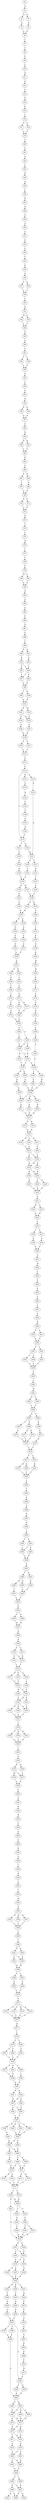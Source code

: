 strict digraph  {
	S0 -> S1 [ label = A ];
	S1 -> S2 [ label = Q ];
	S1 -> S3 [ label = E ];
	S2 -> S4 [ label = Q ];
	S3 -> S5 [ label = K ];
	S4 -> S6 [ label = G ];
	S5 -> S6 [ label = G ];
	S6 -> S7 [ label = I ];
	S7 -> S8 [ label = V ];
	S8 -> S9 [ label = F ];
	S9 -> S10 [ label = L ];
	S10 -> S11 [ label = D ];
	S11 -> S12 [ label = E ];
	S12 -> S13 [ label = V ];
	S13 -> S14 [ label = D ];
	S14 -> S15 [ label = K ];
	S15 -> S16 [ label = I ];
	S16 -> S17 [ label = G ];
	S16 -> S18 [ label = S ];
	S17 -> S19 [ label = S ];
	S18 -> S19 [ label = S ];
	S19 -> S20 [ label = V ];
	S20 -> S21 [ label = P ];
	S21 -> S22 [ label = G ];
	S22 -> S23 [ label = I ];
	S23 -> S24 [ label = H ];
	S24 -> S25 [ label = Q ];
	S25 -> S26 [ label = L ];
	S26 -> S27 [ label = R ];
	S27 -> S28 [ label = D ];
	S28 -> S29 [ label = V ];
	S29 -> S30 [ label = G ];
	S30 -> S31 [ label = G ];
	S31 -> S32 [ label = E ];
	S32 -> S33 [ label = G ];
	S33 -> S34 [ label = V ];
	S34 -> S35 [ label = Q ];
	S35 -> S36 [ label = Q ];
	S36 -> S37 [ label = A ];
	S36 -> S38 [ label = G ];
	S37 -> S39 [ label = L ];
	S38 -> S39 [ label = L ];
	S39 -> S40 [ label = L ];
	S40 -> S41 [ label = K ];
	S41 -> S42 [ label = M ];
	S41 -> S43 [ label = L ];
	S42 -> S44 [ label = L ];
	S43 -> S44 [ label = L ];
	S44 -> S45 [ label = E ];
	S45 -> S46 [ label = G ];
	S46 -> S47 [ label = T ];
	S47 -> S48 [ label = V ];
	S47 -> S49 [ label = I ];
	S48 -> S50 [ label = V ];
	S49 -> S50 [ label = V ];
	S50 -> S51 [ label = N ];
	S51 -> S52 [ label = V ];
	S52 -> S53 [ label = P ];
	S53 -> S54 [ label = E ];
	S54 -> S55 [ label = K ];
	S54 -> S56 [ label = R ];
	S55 -> S57 [ label = N ];
	S56 -> S57 [ label = N ];
	S57 -> S58 [ label = S ];
	S58 -> S59 [ label = R ];
	S59 -> S60 [ label = R ];
	S59 -> S61 [ label = K ];
	S60 -> S62 [ label = L ];
	S61 -> S62 [ label = L ];
	S62 -> S63 [ label = R ];
	S63 -> S64 [ label = G ];
	S64 -> S65 [ label = E ];
	S64 -> S66 [ label = D ];
	S65 -> S67 [ label = T ];
	S66 -> S68 [ label = S ];
	S67 -> S69 [ label = V ];
	S68 -> S69 [ label = V ];
	S69 -> S70 [ label = Q ];
	S69 -> S71 [ label = V ];
	S70 -> S72 [ label = V ];
	S71 -> S72 [ label = V ];
	S72 -> S73 [ label = D ];
	S73 -> S74 [ label = T ];
	S74 -> S75 [ label = T ];
	S75 -> S76 [ label = N ];
	S76 -> S77 [ label = I ];
	S77 -> S78 [ label = L ];
	S78 -> S79 [ label = F ];
	S79 -> S80 [ label = M ];
	S79 -> S81 [ label = V ];
	S80 -> S82 [ label = A ];
	S81 -> S82 [ label = A ];
	S82 -> S83 [ label = S ];
	S83 -> S84 [ label = G ];
	S84 -> S85 [ label = A ];
	S85 -> S86 [ label = F ];
	S86 -> S87 [ label = N ];
	S87 -> S88 [ label = G ];
	S88 -> S89 [ label = L ];
	S89 -> S90 [ label = E ];
	S89 -> S91 [ label = D ];
	S90 -> S92 [ label = K ];
	S91 -> S93 [ label = R ];
	S92 -> S94 [ label = I ];
	S92 -> S95 [ label = F ];
	S93 -> S94 [ label = I ];
	S94 -> S96 [ label = V ];
	S94 -> S97 [ label = I ];
	S95 -> S97 [ label = I ];
	S96 -> S98 [ label = S ];
	S97 -> S98 [ label = S ];
	S98 -> S99 [ label = L ];
	S98 -> S100 [ label = R ];
	S99 -> S101 [ label = R ];
	S100 -> S101 [ label = R ];
	S101 -> S102 [ label = K ];
	S101 -> S103 [ label = M ];
	S102 -> S104 [ label = D ];
	S102 -> S105 [ label = N ];
	S103 -> S105 [ label = N ];
	S104 -> S106 [ label = Q ];
	S105 -> S107 [ label = E ];
	S106 -> S108 [ label = K ];
	S107 -> S108 [ label = K ];
	S108 -> S109 [ label = S ];
	S108 -> S111 [ label = Y ];
	S109 -> S112 [ label = L ];
	S111 -> S112 [ label = L ];
	S112 -> S113 [ label = G ];
	S113 -> S114 [ label = F ];
	S114 -> S115 [ label = N ];
	S114 -> S116 [ label = S ];
	S114 -> S117 [ label = G ];
	S115 -> S118 [ label = L ];
	S116 -> S119 [ label = Q ];
	S117 -> S120 [ label = V ];
	S117 -> S121 [ label = T ];
	S118 -> S122 [ label = R ];
	S119 -> S123 [ label = H ];
	S120 -> S123 [ label = H ];
	S121 -> S124 [ label = P ];
	S122 -> S125 [ label = S ];
	S123 -> S126 [ label = A ];
	S123 -> S127 [ label = T ];
	S124 -> S128 [ label = S ];
	S125 -> S129 [ label = G ];
	S126 -> S130 [ label = T ];
	S127 -> S131 [ label = Q ];
	S128 -> S132 [ label = N ];
	S129 -> S133 [ label = D ];
	S130 -> S134 [ label = L ];
	S131 -> S135 [ label = T ];
	S132 -> S134 [ label = L ];
	S133 -> S136 [ label = D ];
	S134 -> S137 [ label = M ];
	S134 -> S138 [ label = G ];
	S135 -> S139 [ label = S ];
	S136 -> S117 [ label = G ];
	S137 -> S140 [ label = S ];
	S138 -> S141 [ label = K ];
	S139 -> S140 [ label = S ];
	S140 -> S142 [ label = P ];
	S140 -> S143 [ label = R ];
	S141 -> S144 [ label = G ];
	S142 -> S145 [ label = R ];
	S143 -> S146 [ label = P ];
	S144 -> S145 [ label = R ];
	S145 -> S147 [ label = P ];
	S145 -> S148 [ label = R ];
	S146 -> S149 [ label = K ];
	S147 -> S150 [ label = P ];
	S148 -> S151 [ label = A ];
	S149 -> S152 [ label = V ];
	S150 -> S153 [ label = P ];
	S151 -> S154 [ label = A ];
	S152 -> S155 [ label = K ];
	S153 -> S156 [ label = S ];
	S154 -> S157 [ label = A ];
	S155 -> S158 [ label = Q ];
	S156 -> S159 [ label = A ];
	S157 -> S159 [ label = A ];
	S158 -> S160 [ label = Q ];
	S159 -> S161 [ label = A ];
	S160 -> S162 [ label = M ];
	S161 -> S163 [ label = S ];
	S161 -> S164 [ label = D ];
	S162 -> S165 [ label = M ];
	S163 -> S166 [ label = A ];
	S164 -> S167 [ label = L ];
	S165 -> S168 [ label = G ];
	S166 -> S169 [ label = V ];
	S167 -> S170 [ label = A ];
	S168 -> S171 [ label = F ];
	S169 -> S172 [ label = L ];
	S170 -> S173 [ label = N ];
	S171 -> S174 [ label = E ];
	S172 -> S175 [ label = L ];
	S173 -> S176 [ label = S ];
	S173 -> S177 [ label = R ];
	S174 -> S178 [ label = Q ];
	S175 -> S179 [ label = G ];
	S176 -> S180 [ label = S ];
	S177 -> S180 [ label = S ];
	S178 -> S181 [ label = N ];
	S179 -> S182 [ label = G ];
	S180 -> S182 [ label = G ];
	S181 -> S183 [ label = P ];
	S182 -> S184 [ label = V ];
	S182 -> S185 [ label = E ];
	S183 -> S186 [ label = L ];
	S184 -> S187 [ label = A ];
	S185 -> S188 [ label = T ];
	S185 -> S189 [ label = S ];
	S186 -> S190 [ label = K ];
	S187 -> S189 [ label = S ];
	S188 -> S191 [ label = D ];
	S189 -> S191 [ label = D ];
	S189 -> S192 [ label = N ];
	S190 -> S193 [ label = S ];
	S191 -> S194 [ label = A ];
	S191 -> S195 [ label = T ];
	S192 -> S195 [ label = T ];
	S193 -> S194 [ label = A ];
	S194 -> S196 [ label = L ];
	S194 -> S197 [ label = I ];
	S195 -> S198 [ label = V ];
	S195 -> S199 [ label = H ];
	S196 -> S200 [ label = W ];
	S197 -> S201 [ label = E ];
	S198 -> S202 [ label = A ];
	S199 -> S203 [ label = Q ];
	S200 -> S204 [ label = E ];
	S201 -> S204 [ label = E ];
	S202 -> S204 [ label = E ];
	S203 -> S205 [ label = D ];
	S204 -> S206 [ label = Q ];
	S204 -> S207 [ label = N ];
	S204 -> S208 [ label = I ];
	S205 -> S208 [ label = I ];
	S206 -> S209 [ label = H ];
	S207 -> S210 [ label = K ];
	S208 -> S211 [ label = E ];
	S209 -> S212 [ label = E ];
	S210 -> S212 [ label = E ];
	S211 -> S212 [ label = E ];
	S212 -> S213 [ label = R ];
	S212 -> S214 [ label = K ];
	S213 -> S215 [ label = D ];
	S214 -> S215 [ label = D ];
	S215 -> S216 [ label = L ];
	S215 -> S217 [ label = E ];
	S215 -> S218 [ label = R ];
	S216 -> S219 [ label = L ];
	S217 -> S220 [ label = F ];
	S218 -> S219 [ label = L ];
	S219 -> S221 [ label = V ];
	S219 -> S222 [ label = L ];
	S220 -> S222 [ label = L ];
	S221 -> S223 [ label = R ];
	S222 -> S224 [ label = K ];
	S222 -> S223 [ label = R ];
	S223 -> S225 [ label = Q ];
	S223 -> S226 [ label = H ];
	S224 -> S226 [ label = H ];
	S225 -> S227 [ label = A ];
	S226 -> S228 [ label = T ];
	S226 -> S229 [ label = V ];
	S227 -> S230 [ label = E ];
	S228 -> S230 [ label = E ];
	S229 -> S230 [ label = E ];
	S230 -> S231 [ label = A ];
	S231 -> S232 [ label = R ];
	S231 -> S233 [ label = S ];
	S232 -> S234 [ label = D ];
	S233 -> S234 [ label = D ];
	S234 -> S235 [ label = L ];
	S235 -> S236 [ label = I ];
	S235 -> S237 [ label = V ];
	S236 -> S238 [ label = E ];
	S237 -> S239 [ label = G ];
	S238 -> S240 [ label = F ];
	S239 -> S240 [ label = F ];
	S240 -> S241 [ label = G ];
	S241 -> S242 [ label = M ];
	S242 -> S243 [ label = I ];
	S243 -> S244 [ label = P ];
	S244 -> S245 [ label = E ];
	S245 -> S246 [ label = F ];
	S246 -> S247 [ label = V ];
	S247 -> S248 [ label = G ];
	S248 -> S249 [ label = R ];
	S249 -> S250 [ label = F ];
	S249 -> S251 [ label = L ];
	S250 -> S252 [ label = P ];
	S251 -> S252 [ label = P ];
	S252 -> S253 [ label = V ];
	S252 -> S254 [ label = I ];
	S253 -> S255 [ label = L ];
	S253 -> S256 [ label = V ];
	S254 -> S257 [ label = T ];
	S255 -> S258 [ label = V ];
	S256 -> S258 [ label = V ];
	S257 -> S258 [ label = V ];
	S258 -> S259 [ label = P ];
	S259 -> S260 [ label = L ];
	S260 -> S261 [ label = H ];
	S261 -> S262 [ label = G ];
	S261 -> S263 [ label = S ];
	S262 -> S264 [ label = L ];
	S263 -> S264 [ label = L ];
	S264 -> S265 [ label = D ];
	S264 -> S266 [ label = S ];
	S265 -> S267 [ label = T ];
	S265 -> S268 [ label = E ];
	S266 -> S269 [ label = N ];
	S267 -> S270 [ label = A ];
	S268 -> S271 [ label = D ];
	S268 -> S272 [ label = K ];
	S269 -> S273 [ label = E ];
	S270 -> S274 [ label = T ];
	S271 -> S274 [ label = T ];
	S272 -> S274 [ label = T ];
	S273 -> S275 [ label = H ];
	S274 -> S276 [ label = L ];
	S275 -> S276 [ label = L ];
	S276 -> S277 [ label = V ];
	S276 -> S278 [ label = T ];
	S277 -> S279 [ label = R ];
	S277 -> S280 [ label = Q ];
	S278 -> S281 [ label = K ];
	S279 -> S282 [ label = I ];
	S280 -> S282 [ label = I ];
	S281 -> S282 [ label = I ];
	S282 -> S283 [ label = L ];
	S283 -> S284 [ label = T ];
	S284 -> S285 [ label = E ];
	S285 -> S286 [ label = P ];
	S286 -> S287 [ label = R ];
	S287 -> S288 [ label = N ];
	S288 -> S289 [ label = A ];
	S289 -> S290 [ label = L ];
	S289 -> S291 [ label = V ];
	S290 -> S292 [ label = I ];
	S291 -> S293 [ label = V ];
	S291 -> S292 [ label = I ];
	S292 -> S294 [ label = P ];
	S293 -> S294 [ label = P ];
	S294 -> S295 [ label = Q ];
	S295 -> S296 [ label = Y ];
	S295 -> S297 [ label = F ];
	S296 -> S298 [ label = R ];
	S296 -> S299 [ label = Q ];
	S297 -> S300 [ label = E ];
	S298 -> S301 [ label = T ];
	S299 -> S302 [ label = A ];
	S300 -> S302 [ label = A ];
	S301 -> S303 [ label = L ];
	S302 -> S303 [ label = L ];
	S303 -> S304 [ label = F ];
	S304 -> S305 [ label = S ];
	S304 -> S306 [ label = N ];
	S305 -> S307 [ label = M ];
	S306 -> S307 [ label = M ];
	S307 -> S308 [ label = D ];
	S308 -> S309 [ label = K ];
	S309 -> S310 [ label = C ];
	S309 -> S311 [ label = S ];
	S310 -> S312 [ label = D ];
	S310 -> S313 [ label = E ];
	S311 -> S312 [ label = D ];
	S312 -> S314 [ label = L ];
	S313 -> S314 [ label = L ];
	S314 -> S315 [ label = F ];
	S314 -> S316 [ label = A ];
	S314 -> S317 [ label = N ];
	S315 -> S318 [ label = V ];
	S316 -> S319 [ label = I ];
	S317 -> S318 [ label = V ];
	S318 -> S320 [ label = N ];
	S318 -> S321 [ label = T ];
	S319 -> S321 [ label = T ];
	S320 -> S322 [ label = E ];
	S321 -> S323 [ label = P ];
	S321 -> S322 [ label = E ];
	S322 -> S324 [ label = E ];
	S322 -> S325 [ label = A ];
	S322 -> S326 [ label = D ];
	S323 -> S325 [ label = A ];
	S324 -> S327 [ label = A ];
	S325 -> S327 [ label = A ];
	S326 -> S327 [ label = A ];
	S327 -> S328 [ label = L ];
	S328 -> S329 [ label = T ];
	S328 -> S330 [ label = R ];
	S328 -> S331 [ label = K ];
	S329 -> S332 [ label = A ];
	S330 -> S332 [ label = A ];
	S331 -> S332 [ label = A ];
	S332 -> S333 [ label = I ];
	S333 -> S334 [ label = A ];
	S334 -> S335 [ label = R ];
	S334 -> S336 [ label = D ];
	S335 -> S337 [ label = L ];
	S335 -> S338 [ label = M ];
	S336 -> S337 [ label = L ];
	S337 -> S339 [ label = A ];
	S338 -> S339 [ label = A ];
	S339 -> S340 [ label = L ];
	S340 -> S341 [ label = E ];
	S341 -> S342 [ label = R ];
	S342 -> S343 [ label = K ];
	S343 -> S344 [ label = T ];
	S344 -> S345 [ label = G ];
	S345 -> S346 [ label = A ];
	S346 -> S347 [ label = R ];
	S347 -> S348 [ label = G ];
	S348 -> S349 [ label = L ];
	S349 -> S350 [ label = R ];
	S350 -> S351 [ label = S ];
	S351 -> S352 [ label = I ];
	S352 -> S353 [ label = M ];
	S353 -> S354 [ label = E ];
	S354 -> S355 [ label = N ];
	S354 -> S356 [ label = Q ];
	S354 -> S357 [ label = K ];
	S355 -> S358 [ label = L ];
	S356 -> S358 [ label = L ];
	S357 -> S358 [ label = L ];
	S358 -> S359 [ label = L ];
	S359 -> S360 [ label = L ];
	S360 -> S361 [ label = D ];
	S360 -> S362 [ label = E ];
	S361 -> S363 [ label = A ];
	S361 -> S364 [ label = P ];
	S362 -> S364 [ label = P ];
	S363 -> S365 [ label = M ];
	S364 -> S365 [ label = M ];
	S365 -> S366 [ label = F ];
	S365 -> S367 [ label = Y ];
	S366 -> S368 [ label = E ];
	S367 -> S369 [ label = D ];
	S368 -> S370 [ label = V ];
	S369 -> S370 [ label = V ];
	S370 -> S371 [ label = P ];
	S371 -> S372 [ label = S ];
	S371 -> S373 [ label = G ];
	S371 -> S374 [ label = H ];
	S371 -> S375 [ label = N ];
	S372 -> S376 [ label = S ];
	S373 -> S376 [ label = S ];
	S374 -> S376 [ label = S ];
	S375 -> S376 [ label = S ];
	S376 -> S377 [ label = D ];
	S377 -> S378 [ label = I ];
	S378 -> S379 [ label = V ];
	S378 -> S380 [ label = I ];
	S379 -> S381 [ label = A ];
	S379 -> S382 [ label = C ];
	S380 -> S383 [ label = G ];
	S381 -> S384 [ label = V ];
	S382 -> S384 [ label = V ];
	S383 -> S384 [ label = V ];
	S384 -> S385 [ label = R ];
	S384 -> S386 [ label = C ];
	S384 -> S387 [ label = E ];
	S385 -> S388 [ label = V ];
	S386 -> S389 [ label = I ];
	S387 -> S388 [ label = V ];
	S388 -> S390 [ label = D ];
	S389 -> S390 [ label = D ];
	S390 -> S391 [ label = E ];
	S390 -> S392 [ label = K ];
	S391 -> S393 [ label = D ];
	S392 -> S393 [ label = D ];
	S392 -> S394 [ label = E ];
	S393 -> S395 [ label = V ];
	S393 -> S396 [ label = A ];
	S394 -> S395 [ label = V ];
	S395 -> S397 [ label = V ];
	S396 -> S397 [ label = V ];
	S397 -> S398 [ label = L ];
	S397 -> S399 [ label = K ];
	S397 -> S400 [ label = Q ];
	S397 -> S401 [ label = E ];
	S398 -> S402 [ label = G ];
	S399 -> S403 [ label = E ];
	S400 -> S402 [ label = G ];
	S401 -> S402 [ label = G ];
	S402 -> S404 [ label = V ];
	S402 -> S405 [ label = K ];
	S403 -> S405 [ label = K ];
	S404 -> S406 [ label = K ];
	S405 -> S406 [ label = K ];
	S405 -> S407 [ label = S ];
	S406 -> S408 [ label = E ];
	S406 -> S409 [ label = K ];
	S407 -> S410 [ label = Q ];
	S408 -> S411 [ label = A ];
	S408 -> S412 [ label = P ];
	S409 -> S411 [ label = A ];
	S410 -> S412 [ label = P ];
	S411 -> S413 [ label = A ];
	S411 -> S414 [ label = H ];
	S412 -> S415 [ label = R ];
	S412 -> S416 [ label = G ];
	S413 -> S417 [ label = Y ];
	S414 -> S417 [ label = Y ];
	S415 -> S417 [ label = Y ];
	S416 -> S417 [ label = Y ];
	S417 -> S418 [ label = I ];
	S417 -> S419 [ label = V ];
	S418 -> S420 [ label = R ];
	S418 -> S421 [ label = F ];
	S419 -> S420 [ label = R ];
	S420 -> S422 [ label = T ];
	S420 -> S423 [ label = A ];
	S421 -> S424 [ label = K ];
	S422 -> S425 [ label = N ];
	S423 -> S426 [ label = P ];
	S424 -> S427 [ label = E ];
	S424 -> S428 [ label = P ];
	S425 -> S429 [ label = S ];
	S426 -> S430 [ label = A ];
	S426 -> S431 [ label = T ];
	S427 -> S432 [ label = G ];
	S427 -> S433 [ label = S ];
	S428 -> S433 [ label = S ];
	S429 -> S424 [ label = K ];
	S430 -> S424 [ label = K ];
	S431 -> S424 [ label = K ];
	S432 -> S434 [ label = S ];
	S433 -> S435 [ label = D ];
	S433 -> S434 [ label = S ];
	S434 -> S436 [ label = A ];
	S434 -> S437 [ label = E ];
	S435 -> S438 [ label = D ];
	S436 -> S439 [ label = E ];
	S437 -> S439 [ label = E ];
	S438 -> S439 [ label = E ];
	S439 -> S440 [ label = K ];
	S439 -> S441 [ label = V ];
	S439 -> S442 [ label = E ];
	S440 -> S443 [ label = F ];
	S441 -> S444 [ label = Q ];
	S442 -> S445 [ label = Y ];
	S443 -> S446 [ label = Q ];
	S444 -> S447 [ label = P ];
	S445 -> S448 [ label = D ];
	S446 -> S449 [ label = R ];
	S447 -> S450 [ label = P ];
	S448 -> S451 [ label = S ];
	S449 -> S452 [ label = G ];
	S450 -> S453 [ label = G ];
	S451 -> S452 [ label = G ];
	S452 -> S454 [ label = A ];
	S452 -> S455 [ label = I ];
	S452 -> S456 [ label = V ];
	S453 -> S457 [ label = A ];
	S454 -> S458 [ label = L ];
	S454 -> S459 [ label = A ];
	S455 -> S460 [ label = E ];
	S456 -> S460 [ label = E ];
	S457 -> S461 [ label = A ];
	S458 -> S462 [ label = E ];
	S459 -> S462 [ label = E ];
	S460 -> S462 [ label = E ];
	S461 -> S463 [ label = K ];
	S462 -> S464 [ label = E ];
	S462 -> S465 [ label = S ];
	S463 -> S466 [ label = E ];
	S464 -> S467 [ label = S ];
	S464 -> S468 [ label = N ];
	S464 -> S469 [ label = G ];
	S465 -> S467 [ label = S ];
	S466 -> S470 [ label = P ];
	S467 -> S471 [ label = W ];
	S467 -> S472 [ label = E ];
	S468 -> S471 [ label = W ];
	S469 -> S471 [ label = W ];
	S470 -> S473 [ label = H ];
	S471 -> S474 [ label = H ];
	S471 -> S475 [ label = P ];
	S472 -> S475 [ label = P ];
	S473 -> S454 [ label = A ];
	S474 -> S476 [ label = R ];
	S475 -> S477 [ label = V ];
	S475 -> S476 [ label = R ];
	S476 -> S478 [ label = Q ];
	S477 -> S479 [ label = A ];
	S478 -> S480 [ label = V ];
	S478 -> S481 [ label = A ];
	S479 -> S480 [ label = V ];
	S480 -> S482 [ label = D ];
	S480 -> S483 [ label = A ];
	S481 -> S482 [ label = D ];
	S482 -> S484 [ label = A ];
	S483 -> S484 [ label = A ];
	S484 -> S485 [ label = A ];
	S484 -> S486 [ label = L ];
	S485 -> S487 [ label = S ];
	S485 -> S488 [ label = N ];
	S486 -> S487 [ label = S ];
	S487 -> S489 [ label = S ];
	S487 -> S490 [ label = E ];
	S488 -> S491 [ label = N ];
	S488 -> S489 [ label = S ];
}
